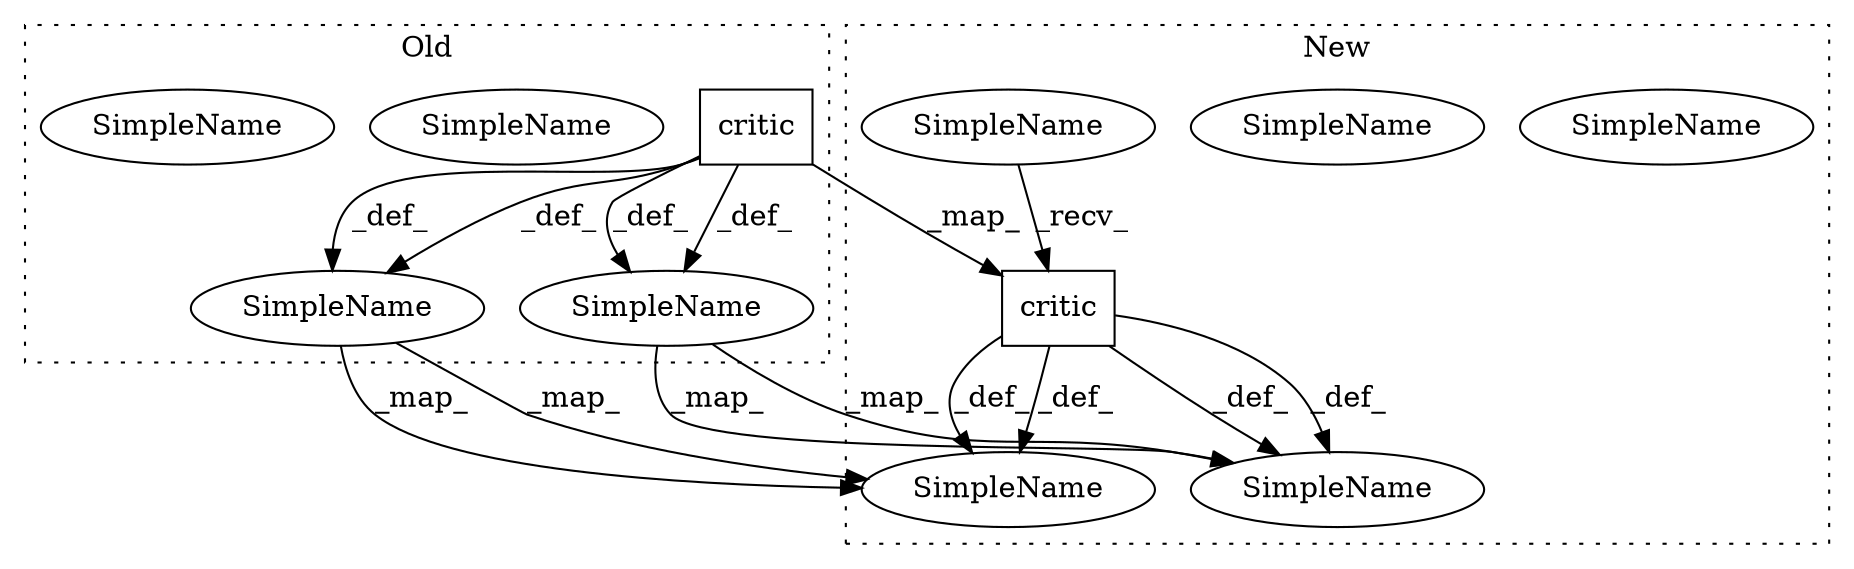 digraph G {
subgraph cluster0 {
1 [label="critic" a="32" s="1357,1370" l="7,1" shape="box"];
3 [label="SimpleName" a="42" s="1602" l="6" shape="ellipse"];
6 [label="SimpleName" a="42" s="1602" l="6" shape="ellipse"];
7 [label="SimpleName" a="42" s="1824" l="7" shape="ellipse"];
10 [label="SimpleName" a="42" s="1824" l="7" shape="ellipse"];
label = "Old";
style="dotted";
}
subgraph cluster1 {
2 [label="critic" a="32" s="1696,1709" l="7,1" shape="box"];
4 [label="SimpleName" a="42" s="1976" l="6" shape="ellipse"];
5 [label="SimpleName" a="42" s="1976" l="6" shape="ellipse"];
8 [label="SimpleName" a="42" s="2526" l="7" shape="ellipse"];
9 [label="SimpleName" a="42" s="2526" l="7" shape="ellipse"];
11 [label="SimpleName" a="42" s="1055" l="4" shape="ellipse"];
label = "New";
style="dotted";
}
1 -> 6 [label="_def_"];
1 -> 10 [label="_def_"];
1 -> 10 [label="_def_"];
1 -> 2 [label="_map_"];
1 -> 6 [label="_def_"];
2 -> 5 [label="_def_"];
2 -> 9 [label="_def_"];
2 -> 5 [label="_def_"];
2 -> 9 [label="_def_"];
6 -> 5 [label="_map_"];
6 -> 5 [label="_map_"];
10 -> 9 [label="_map_"];
10 -> 9 [label="_map_"];
11 -> 2 [label="_recv_"];
}